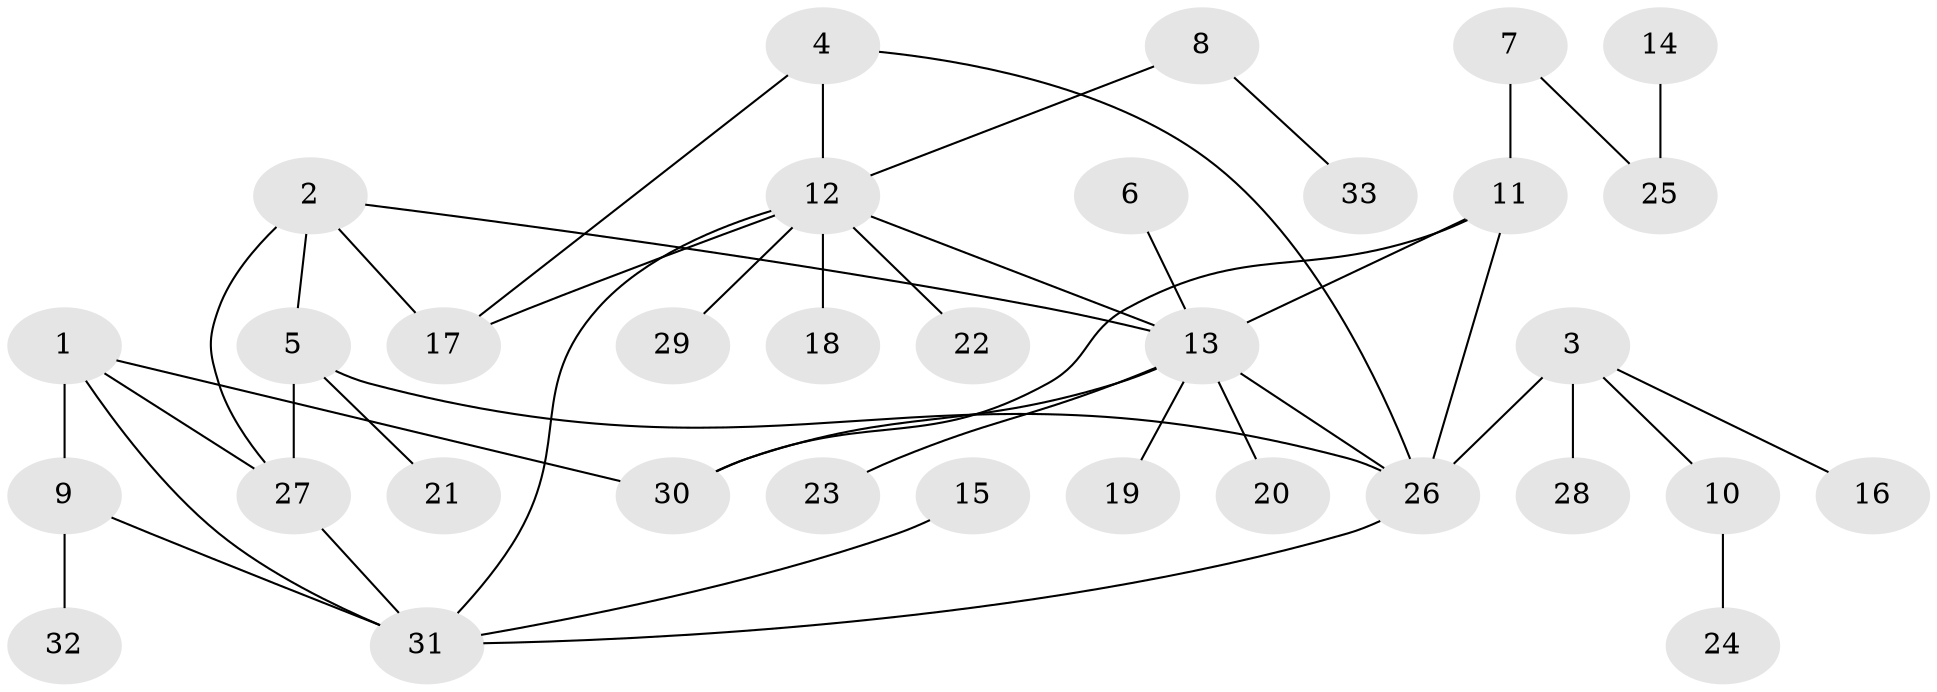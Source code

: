 // original degree distribution, {5: 0.07575757575757576, 8: 0.030303030303030304, 4: 0.045454545454545456, 6: 0.015151515151515152, 3: 0.09090909090909091, 10: 0.015151515151515152, 12: 0.015151515151515152, 2: 0.18181818181818182, 1: 0.5303030303030303}
// Generated by graph-tools (version 1.1) at 2025/02/03/09/25 03:02:51]
// undirected, 33 vertices, 44 edges
graph export_dot {
graph [start="1"]
  node [color=gray90,style=filled];
  1;
  2;
  3;
  4;
  5;
  6;
  7;
  8;
  9;
  10;
  11;
  12;
  13;
  14;
  15;
  16;
  17;
  18;
  19;
  20;
  21;
  22;
  23;
  24;
  25;
  26;
  27;
  28;
  29;
  30;
  31;
  32;
  33;
  1 -- 9 [weight=1.0];
  1 -- 27 [weight=1.0];
  1 -- 30 [weight=1.0];
  1 -- 31 [weight=1.0];
  2 -- 5 [weight=1.0];
  2 -- 13 [weight=1.0];
  2 -- 17 [weight=1.0];
  2 -- 27 [weight=1.0];
  3 -- 10 [weight=1.0];
  3 -- 16 [weight=1.0];
  3 -- 26 [weight=2.0];
  3 -- 28 [weight=1.0];
  4 -- 12 [weight=1.0];
  4 -- 17 [weight=1.0];
  4 -- 26 [weight=1.0];
  5 -- 21 [weight=1.0];
  5 -- 26 [weight=1.0];
  5 -- 27 [weight=1.0];
  6 -- 13 [weight=1.0];
  7 -- 11 [weight=1.0];
  7 -- 25 [weight=1.0];
  8 -- 12 [weight=1.0];
  8 -- 33 [weight=1.0];
  9 -- 31 [weight=1.0];
  9 -- 32 [weight=1.0];
  10 -- 24 [weight=1.0];
  11 -- 13 [weight=1.0];
  11 -- 26 [weight=1.0];
  11 -- 30 [weight=1.0];
  12 -- 13 [weight=1.0];
  12 -- 17 [weight=1.0];
  12 -- 18 [weight=1.0];
  12 -- 22 [weight=1.0];
  12 -- 29 [weight=1.0];
  12 -- 31 [weight=1.0];
  13 -- 19 [weight=1.0];
  13 -- 20 [weight=1.0];
  13 -- 23 [weight=1.0];
  13 -- 26 [weight=2.0];
  13 -- 30 [weight=1.0];
  14 -- 25 [weight=1.0];
  15 -- 31 [weight=1.0];
  26 -- 31 [weight=1.0];
  27 -- 31 [weight=1.0];
}
